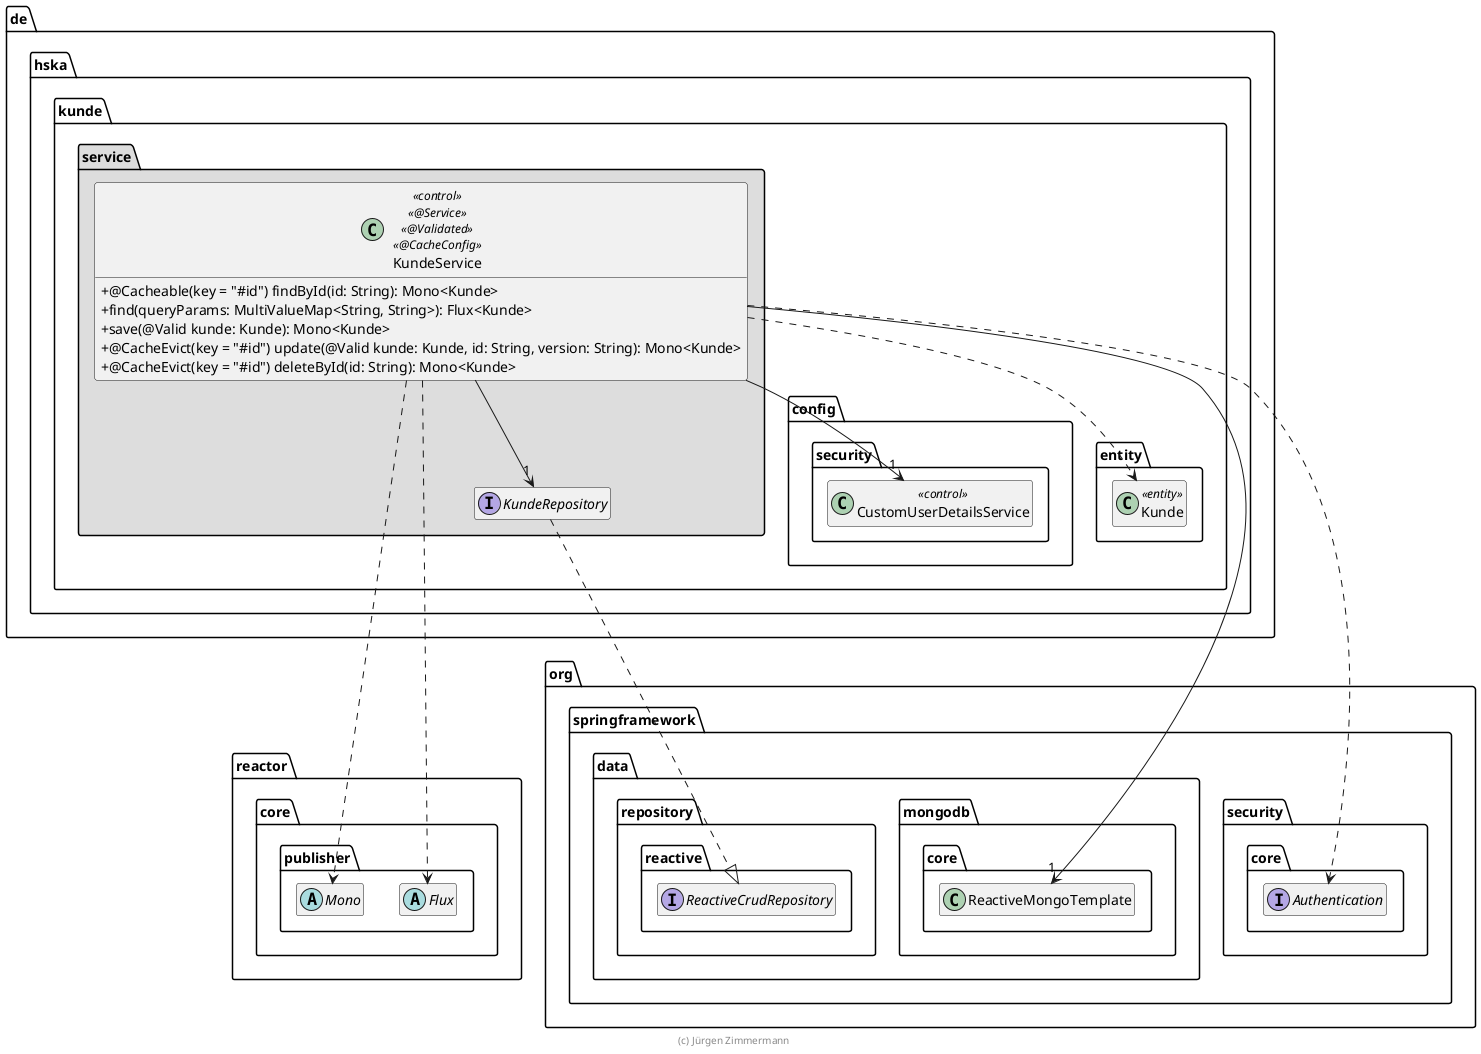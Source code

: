 @startuml
skinparam classAttributeIconSize 0
skinparam componentStyle uml2

package reactor.core.publisher {
    abstract class Mono {
    }

    abstract class Flux {
    }
}

package org.springframework {
    package data {
        package repository.reactive {
            interface ReactiveCrudRepository {
            }
        }

        package mongodb.core {
            class ReactiveMongoTemplate {
            }
        }
    }

    package security.core {
        interface Authentication {
        }
    }
}

package de.hska.kunde {
    package config.security {
        class CustomUserDetailsService << control >> {
        }
    }

    package entity {
        class Kunde << entity >> {
        }
    }

    package service #DDDDDD {
        KundeRepository ..|> ReactiveCrudRepository
        KundeService --> "1" KundeRepository
        KundeService --> "1" CustomUserDetailsService
        KundeService --> "1" ReactiveMongoTemplate
        KundeService ..> Kunde
        KundeService ..> Flux
        KundeService ..> Mono
        KundeService ..> Authentication

        interface KundeRepository {
        }

        class KundeService << control >> << @Service >> << @Validated >> << @CacheConfig >> {
            + @Cacheable(key = "#id") findById(id: String): Mono<Kunde>
            + find(queryParams: MultiValueMap<String, String>): Flux<Kunde>
            + save(@Valid kunde: Kunde): Mono<Kunde>
            + @CacheEvict(key = "#id") update(@Valid kunde: Kunde, id: String, version: String): Mono<Kunde>
            + @CacheEvict(key = "#id") deleteById(id: String): Mono<Kunde>
        }

        ' [hidden] fuer nicht-existierende Beziehungen als Workaround fuer das Layout
        KundeRepository -[hidden]-> Flux
    }
}

hide empty members
hide empty methods
hide empty fields

footer (c) Jürgen Zimmermann

@enduml
